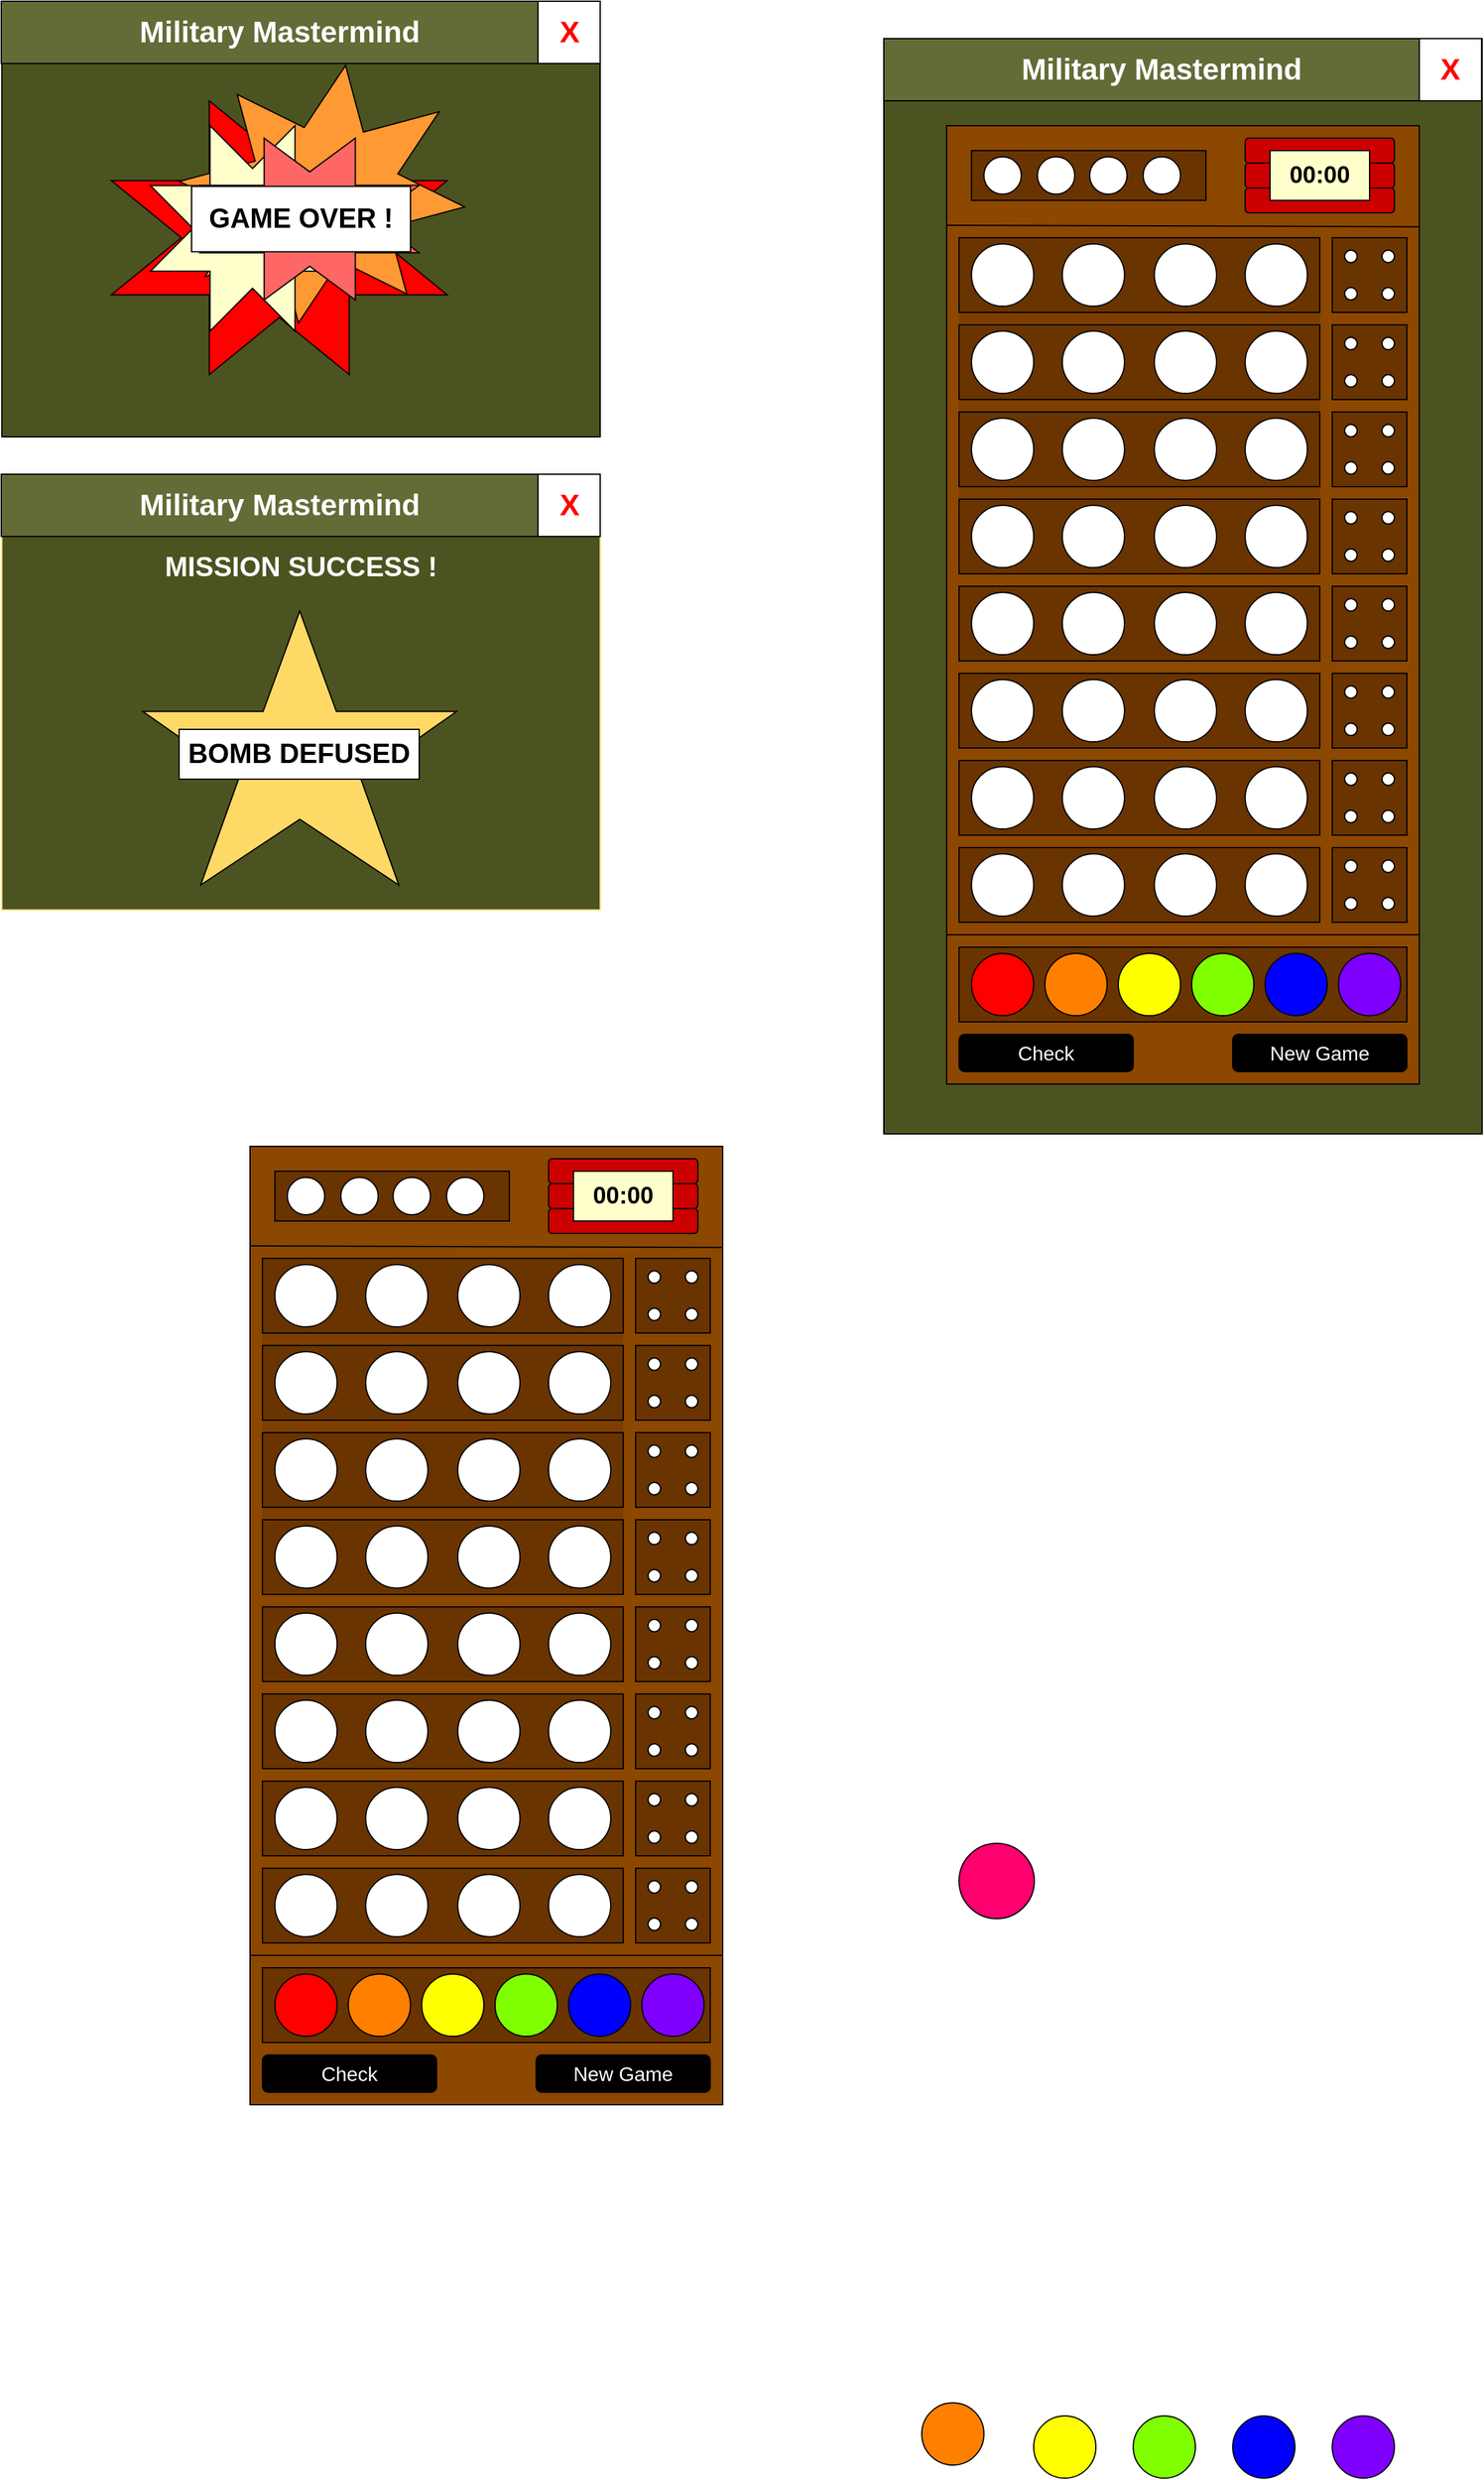 <mxfile version="22.1.0" type="github">
  <diagram name="Page-1" id="a-9BowiqkzIeQxhklBQo">
    <mxGraphModel dx="2901" dy="1118" grid="1" gridSize="10" guides="1" tooltips="1" connect="1" arrows="1" fold="1" page="1" pageScale="1" pageWidth="827" pageHeight="1169" math="0" shadow="0">
      <root>
        <mxCell id="0" />
        <mxCell id="1" parent="0" />
        <mxCell id="lY8gxCx2SG573fm_s0-x-286" value="" style="rounded=0;whiteSpace=wrap;html=1;fillColor=#4b5320;" parent="1" vertex="1">
          <mxGeometry x="69.5" y="80" width="481" height="880" as="geometry" />
        </mxCell>
        <mxCell id="lY8gxCx2SG573fm_s0-x-6" value="" style="rounded=0;whiteSpace=wrap;html=1;fillColor=#8C4700;" parent="1" vertex="1">
          <mxGeometry x="120" y="150" width="380" height="770" as="geometry" />
        </mxCell>
        <mxCell id="lY8gxCx2SG573fm_s0-x-90" value="" style="group;fillColor=#7D3E00;" parent="1" vertex="1" connectable="0">
          <mxGeometry x="130" y="240" width="290" height="270" as="geometry" />
        </mxCell>
        <mxCell id="lY8gxCx2SG573fm_s0-x-47" value="" style="group" parent="lY8gxCx2SG573fm_s0-x-90" vertex="1" connectable="0">
          <mxGeometry width="290" height="60" as="geometry" />
        </mxCell>
        <mxCell id="lY8gxCx2SG573fm_s0-x-7" value="" style="rounded=0;whiteSpace=wrap;html=1;fillColor=#693400;" parent="lY8gxCx2SG573fm_s0-x-47" vertex="1">
          <mxGeometry width="290" height="60" as="geometry" />
        </mxCell>
        <mxCell id="lY8gxCx2SG573fm_s0-x-8" value="" style="ellipse;whiteSpace=wrap;html=1;aspect=fixed;" parent="lY8gxCx2SG573fm_s0-x-47" vertex="1">
          <mxGeometry x="10" y="5" width="50" height="50" as="geometry" />
        </mxCell>
        <mxCell id="lY8gxCx2SG573fm_s0-x-9" value="" style="ellipse;whiteSpace=wrap;html=1;aspect=fixed;" parent="lY8gxCx2SG573fm_s0-x-47" vertex="1">
          <mxGeometry x="83" y="5" width="50" height="50" as="geometry" />
        </mxCell>
        <mxCell id="lY8gxCx2SG573fm_s0-x-10" value="" style="ellipse;whiteSpace=wrap;html=1;aspect=fixed;" parent="lY8gxCx2SG573fm_s0-x-47" vertex="1">
          <mxGeometry x="157" y="5" width="50" height="50" as="geometry" />
        </mxCell>
        <mxCell id="lY8gxCx2SG573fm_s0-x-11" value="" style="ellipse;whiteSpace=wrap;html=1;aspect=fixed;" parent="lY8gxCx2SG573fm_s0-x-47" vertex="1">
          <mxGeometry x="230" y="5" width="50" height="50" as="geometry" />
        </mxCell>
        <mxCell id="lY8gxCx2SG573fm_s0-x-48" value="" style="group" parent="lY8gxCx2SG573fm_s0-x-90" vertex="1" connectable="0">
          <mxGeometry y="70" width="290" height="60" as="geometry" />
        </mxCell>
        <mxCell id="lY8gxCx2SG573fm_s0-x-49" value="" style="rounded=0;whiteSpace=wrap;html=1;fillColor=#693400;" parent="lY8gxCx2SG573fm_s0-x-48" vertex="1">
          <mxGeometry width="290" height="60" as="geometry" />
        </mxCell>
        <mxCell id="lY8gxCx2SG573fm_s0-x-50" value="" style="ellipse;whiteSpace=wrap;html=1;aspect=fixed;" parent="lY8gxCx2SG573fm_s0-x-48" vertex="1">
          <mxGeometry x="10" y="5" width="50" height="50" as="geometry" />
        </mxCell>
        <mxCell id="lY8gxCx2SG573fm_s0-x-51" value="" style="ellipse;whiteSpace=wrap;html=1;aspect=fixed;" parent="lY8gxCx2SG573fm_s0-x-48" vertex="1">
          <mxGeometry x="83" y="5" width="50" height="50" as="geometry" />
        </mxCell>
        <mxCell id="lY8gxCx2SG573fm_s0-x-52" value="" style="ellipse;whiteSpace=wrap;html=1;aspect=fixed;" parent="lY8gxCx2SG573fm_s0-x-48" vertex="1">
          <mxGeometry x="157" y="5" width="50" height="50" as="geometry" />
        </mxCell>
        <mxCell id="lY8gxCx2SG573fm_s0-x-53" value="" style="ellipse;whiteSpace=wrap;html=1;aspect=fixed;" parent="lY8gxCx2SG573fm_s0-x-48" vertex="1">
          <mxGeometry x="230" y="5" width="50" height="50" as="geometry" />
        </mxCell>
        <mxCell id="lY8gxCx2SG573fm_s0-x-60" value="" style="group;fillColor=#693400;" parent="lY8gxCx2SG573fm_s0-x-90" vertex="1" connectable="0">
          <mxGeometry y="210" width="290" height="60" as="geometry" />
        </mxCell>
        <mxCell id="lY8gxCx2SG573fm_s0-x-61" value="" style="rounded=0;whiteSpace=wrap;html=1;fillColor=#693400;" parent="lY8gxCx2SG573fm_s0-x-60" vertex="1">
          <mxGeometry width="290" height="60" as="geometry" />
        </mxCell>
        <mxCell id="lY8gxCx2SG573fm_s0-x-62" value="" style="ellipse;whiteSpace=wrap;html=1;aspect=fixed;" parent="lY8gxCx2SG573fm_s0-x-60" vertex="1">
          <mxGeometry x="10" y="5" width="50" height="50" as="geometry" />
        </mxCell>
        <mxCell id="lY8gxCx2SG573fm_s0-x-63" value="" style="ellipse;whiteSpace=wrap;html=1;aspect=fixed;" parent="lY8gxCx2SG573fm_s0-x-60" vertex="1">
          <mxGeometry x="83" y="5" width="50" height="50" as="geometry" />
        </mxCell>
        <mxCell id="lY8gxCx2SG573fm_s0-x-64" value="" style="ellipse;whiteSpace=wrap;html=1;aspect=fixed;" parent="lY8gxCx2SG573fm_s0-x-60" vertex="1">
          <mxGeometry x="157" y="5" width="50" height="50" as="geometry" />
        </mxCell>
        <mxCell id="lY8gxCx2SG573fm_s0-x-65" value="" style="ellipse;whiteSpace=wrap;html=1;aspect=fixed;" parent="lY8gxCx2SG573fm_s0-x-60" vertex="1">
          <mxGeometry x="230" y="5" width="50" height="50" as="geometry" />
        </mxCell>
        <mxCell id="lY8gxCx2SG573fm_s0-x-54" value="" style="group" parent="lY8gxCx2SG573fm_s0-x-90" vertex="1" connectable="0">
          <mxGeometry y="140" width="290" height="60" as="geometry" />
        </mxCell>
        <mxCell id="lY8gxCx2SG573fm_s0-x-55" value="" style="rounded=0;whiteSpace=wrap;html=1;fillColor=#693400;" parent="lY8gxCx2SG573fm_s0-x-54" vertex="1">
          <mxGeometry width="290" height="60" as="geometry" />
        </mxCell>
        <mxCell id="lY8gxCx2SG573fm_s0-x-56" value="" style="ellipse;whiteSpace=wrap;html=1;aspect=fixed;" parent="lY8gxCx2SG573fm_s0-x-54" vertex="1">
          <mxGeometry x="10" y="5" width="50" height="50" as="geometry" />
        </mxCell>
        <mxCell id="lY8gxCx2SG573fm_s0-x-57" value="" style="ellipse;whiteSpace=wrap;html=1;aspect=fixed;" parent="lY8gxCx2SG573fm_s0-x-54" vertex="1">
          <mxGeometry x="83" y="5" width="50" height="50" as="geometry" />
        </mxCell>
        <mxCell id="lY8gxCx2SG573fm_s0-x-58" value="" style="ellipse;whiteSpace=wrap;html=1;aspect=fixed;" parent="lY8gxCx2SG573fm_s0-x-54" vertex="1">
          <mxGeometry x="157" y="5" width="50" height="50" as="geometry" />
        </mxCell>
        <mxCell id="lY8gxCx2SG573fm_s0-x-59" value="" style="ellipse;whiteSpace=wrap;html=1;aspect=fixed;" parent="lY8gxCx2SG573fm_s0-x-54" vertex="1">
          <mxGeometry x="230" y="5" width="50" height="50" as="geometry" />
        </mxCell>
        <mxCell id="lY8gxCx2SG573fm_s0-x-141" value="" style="group" parent="1" vertex="1" connectable="0">
          <mxGeometry x="130" y="520" width="290" height="270" as="geometry" />
        </mxCell>
        <mxCell id="lY8gxCx2SG573fm_s0-x-116" value="" style="group" parent="lY8gxCx2SG573fm_s0-x-141" vertex="1" connectable="0">
          <mxGeometry width="290" height="270" as="geometry" />
        </mxCell>
        <mxCell id="lY8gxCx2SG573fm_s0-x-129" value="" style="group" parent="lY8gxCx2SG573fm_s0-x-116" vertex="1" connectable="0">
          <mxGeometry y="210" width="290" height="60" as="geometry" />
        </mxCell>
        <mxCell id="lY8gxCx2SG573fm_s0-x-130" value="" style="rounded=0;whiteSpace=wrap;html=1;fillColor=#693400;" parent="lY8gxCx2SG573fm_s0-x-129" vertex="1">
          <mxGeometry width="290" height="60" as="geometry" />
        </mxCell>
        <mxCell id="lY8gxCx2SG573fm_s0-x-131" value="" style="ellipse;whiteSpace=wrap;html=1;aspect=fixed;" parent="lY8gxCx2SG573fm_s0-x-129" vertex="1">
          <mxGeometry x="10" y="5" width="50" height="50" as="geometry" />
        </mxCell>
        <mxCell id="lY8gxCx2SG573fm_s0-x-132" value="" style="ellipse;whiteSpace=wrap;html=1;aspect=fixed;" parent="lY8gxCx2SG573fm_s0-x-129" vertex="1">
          <mxGeometry x="83" y="5" width="50" height="50" as="geometry" />
        </mxCell>
        <mxCell id="lY8gxCx2SG573fm_s0-x-133" value="" style="ellipse;whiteSpace=wrap;html=1;aspect=fixed;" parent="lY8gxCx2SG573fm_s0-x-129" vertex="1">
          <mxGeometry x="157" y="5" width="50" height="50" as="geometry" />
        </mxCell>
        <mxCell id="lY8gxCx2SG573fm_s0-x-134" value="" style="ellipse;whiteSpace=wrap;html=1;aspect=fixed;" parent="lY8gxCx2SG573fm_s0-x-129" vertex="1">
          <mxGeometry x="230" y="5" width="50" height="50" as="geometry" />
        </mxCell>
        <mxCell id="lY8gxCx2SG573fm_s0-x-135" value="" style="group" parent="lY8gxCx2SG573fm_s0-x-116" vertex="1" connectable="0">
          <mxGeometry y="140" width="290" height="60" as="geometry" />
        </mxCell>
        <mxCell id="lY8gxCx2SG573fm_s0-x-136" value="" style="rounded=0;whiteSpace=wrap;html=1;fillColor=#693400;" parent="lY8gxCx2SG573fm_s0-x-135" vertex="1">
          <mxGeometry width="290" height="60" as="geometry" />
        </mxCell>
        <mxCell id="lY8gxCx2SG573fm_s0-x-137" value="" style="ellipse;whiteSpace=wrap;html=1;aspect=fixed;" parent="lY8gxCx2SG573fm_s0-x-135" vertex="1">
          <mxGeometry x="10" y="5" width="50" height="50" as="geometry" />
        </mxCell>
        <mxCell id="lY8gxCx2SG573fm_s0-x-138" value="" style="ellipse;whiteSpace=wrap;html=1;aspect=fixed;" parent="lY8gxCx2SG573fm_s0-x-135" vertex="1">
          <mxGeometry x="83" y="5" width="50" height="50" as="geometry" />
        </mxCell>
        <mxCell id="lY8gxCx2SG573fm_s0-x-139" value="" style="ellipse;whiteSpace=wrap;html=1;aspect=fixed;" parent="lY8gxCx2SG573fm_s0-x-135" vertex="1">
          <mxGeometry x="157" y="5" width="50" height="50" as="geometry" />
        </mxCell>
        <mxCell id="lY8gxCx2SG573fm_s0-x-140" value="" style="ellipse;whiteSpace=wrap;html=1;aspect=fixed;" parent="lY8gxCx2SG573fm_s0-x-135" vertex="1">
          <mxGeometry x="230" y="5" width="50" height="50" as="geometry" />
        </mxCell>
        <mxCell id="lY8gxCx2SG573fm_s0-x-117" value="" style="group" parent="lY8gxCx2SG573fm_s0-x-141" vertex="1" connectable="0">
          <mxGeometry width="290" height="60" as="geometry" />
        </mxCell>
        <mxCell id="lY8gxCx2SG573fm_s0-x-118" value="" style="rounded=0;whiteSpace=wrap;html=1;fillColor=#693400;" parent="lY8gxCx2SG573fm_s0-x-117" vertex="1">
          <mxGeometry width="290" height="60" as="geometry" />
        </mxCell>
        <mxCell id="lY8gxCx2SG573fm_s0-x-119" value="" style="ellipse;whiteSpace=wrap;html=1;aspect=fixed;" parent="lY8gxCx2SG573fm_s0-x-117" vertex="1">
          <mxGeometry x="10" y="5" width="50" height="50" as="geometry" />
        </mxCell>
        <mxCell id="lY8gxCx2SG573fm_s0-x-120" value="" style="ellipse;whiteSpace=wrap;html=1;aspect=fixed;" parent="lY8gxCx2SG573fm_s0-x-117" vertex="1">
          <mxGeometry x="83" y="5" width="50" height="50" as="geometry" />
        </mxCell>
        <mxCell id="lY8gxCx2SG573fm_s0-x-121" value="" style="ellipse;whiteSpace=wrap;html=1;aspect=fixed;" parent="lY8gxCx2SG573fm_s0-x-117" vertex="1">
          <mxGeometry x="157" y="5" width="50" height="50" as="geometry" />
        </mxCell>
        <mxCell id="lY8gxCx2SG573fm_s0-x-122" value="" style="ellipse;whiteSpace=wrap;html=1;aspect=fixed;" parent="lY8gxCx2SG573fm_s0-x-117" vertex="1">
          <mxGeometry x="230" y="5" width="50" height="50" as="geometry" />
        </mxCell>
        <mxCell id="lY8gxCx2SG573fm_s0-x-123" value="" style="group" parent="lY8gxCx2SG573fm_s0-x-141" vertex="1" connectable="0">
          <mxGeometry y="70" width="290" height="60" as="geometry" />
        </mxCell>
        <mxCell id="lY8gxCx2SG573fm_s0-x-124" value="" style="rounded=0;whiteSpace=wrap;html=1;fillColor=#693400;" parent="lY8gxCx2SG573fm_s0-x-123" vertex="1">
          <mxGeometry width="290" height="60" as="geometry" />
        </mxCell>
        <mxCell id="lY8gxCx2SG573fm_s0-x-125" value="" style="ellipse;whiteSpace=wrap;html=1;aspect=fixed;" parent="lY8gxCx2SG573fm_s0-x-123" vertex="1">
          <mxGeometry x="10" y="5" width="50" height="50" as="geometry" />
        </mxCell>
        <mxCell id="lY8gxCx2SG573fm_s0-x-126" value="" style="ellipse;whiteSpace=wrap;html=1;aspect=fixed;" parent="lY8gxCx2SG573fm_s0-x-123" vertex="1">
          <mxGeometry x="83" y="5" width="50" height="50" as="geometry" />
        </mxCell>
        <mxCell id="lY8gxCx2SG573fm_s0-x-127" value="" style="ellipse;whiteSpace=wrap;html=1;aspect=fixed;" parent="lY8gxCx2SG573fm_s0-x-123" vertex="1">
          <mxGeometry x="157" y="5" width="50" height="50" as="geometry" />
        </mxCell>
        <mxCell id="lY8gxCx2SG573fm_s0-x-128" value="" style="ellipse;whiteSpace=wrap;html=1;aspect=fixed;" parent="lY8gxCx2SG573fm_s0-x-123" vertex="1">
          <mxGeometry x="230" y="5" width="50" height="50" as="geometry" />
        </mxCell>
        <mxCell id="lY8gxCx2SG573fm_s0-x-143" value="" style="endArrow=none;html=1;rounded=0;" parent="1" edge="1">
          <mxGeometry width="50" height="50" relative="1" as="geometry">
            <mxPoint x="500" y="800" as="sourcePoint" />
            <mxPoint x="120" y="800" as="targetPoint" />
          </mxGeometry>
        </mxCell>
        <mxCell id="lY8gxCx2SG573fm_s0-x-144" value="" style="rounded=0;whiteSpace=wrap;html=1;fillColor=#693400;" parent="1" vertex="1">
          <mxGeometry x="130" y="810" width="360" height="60" as="geometry" />
        </mxCell>
        <mxCell id="lY8gxCx2SG573fm_s0-x-156" value="&lt;font style=&quot;font-size: 16px;&quot; color=&quot;#ffffff&quot;&gt;Check&lt;/font&gt;" style="rounded=1;whiteSpace=wrap;html=1;fillColor=#000000;" parent="1" vertex="1">
          <mxGeometry x="130" y="880" width="140" height="30" as="geometry" />
        </mxCell>
        <mxCell id="lY8gxCx2SG573fm_s0-x-157" value="&lt;font style=&quot;font-size: 16px;&quot; color=&quot;#ffffff&quot;&gt;New Game&lt;/font&gt;" style="rounded=1;whiteSpace=wrap;html=1;fillColor=#000000;" parent="1" vertex="1">
          <mxGeometry x="350" y="880" width="140" height="30" as="geometry" />
        </mxCell>
        <mxCell id="lY8gxCx2SG573fm_s0-x-167" value="" style="endArrow=none;html=1;rounded=0;" parent="1" target="lY8gxCx2SG573fm_s0-x-6" edge="1">
          <mxGeometry width="50" height="50" relative="1" as="geometry">
            <mxPoint x="120" y="200" as="sourcePoint" />
            <mxPoint x="170" y="150" as="targetPoint" />
          </mxGeometry>
        </mxCell>
        <mxCell id="lY8gxCx2SG573fm_s0-x-168" value="" style="endArrow=none;html=1;rounded=0;entryX=1;entryY=0.164;entryDx=0;entryDy=0;entryPerimeter=0;" parent="1" edge="1">
          <mxGeometry width="50" height="50" relative="1" as="geometry">
            <mxPoint x="120" y="230" as="sourcePoint" />
            <mxPoint x="500" y="231.2" as="targetPoint" />
          </mxGeometry>
        </mxCell>
        <mxCell id="lY8gxCx2SG573fm_s0-x-211" value="" style="ellipse;whiteSpace=wrap;html=1;aspect=fixed;fillColor=#FF0000;" parent="1" vertex="1">
          <mxGeometry x="140" y="815" width="50" height="50" as="geometry" />
        </mxCell>
        <mxCell id="lY8gxCx2SG573fm_s0-x-221" value="" style="ellipse;whiteSpace=wrap;html=1;aspect=fixed;fillColor=#FF8000;" parent="1" vertex="1">
          <mxGeometry x="199" y="815" width="50" height="50" as="geometry" />
        </mxCell>
        <mxCell id="lY8gxCx2SG573fm_s0-x-222" value="" style="ellipse;whiteSpace=wrap;html=1;aspect=fixed;fillColor=#FFFF00;" parent="1" vertex="1">
          <mxGeometry x="258" y="815" width="50" height="50" as="geometry" />
        </mxCell>
        <mxCell id="lY8gxCx2SG573fm_s0-x-223" value="" style="ellipse;whiteSpace=wrap;html=1;aspect=fixed;fillColor=#0000FF;" parent="1" vertex="1">
          <mxGeometry x="376" y="815" width="50" height="50" as="geometry" />
        </mxCell>
        <mxCell id="lY8gxCx2SG573fm_s0-x-224" value="" style="ellipse;whiteSpace=wrap;html=1;aspect=fixed;fillColor=#7F00FF;" parent="1" vertex="1">
          <mxGeometry x="435" y="815" width="50" height="50" as="geometry" />
        </mxCell>
        <mxCell id="lY8gxCx2SG573fm_s0-x-225" value="" style="ellipse;whiteSpace=wrap;html=1;aspect=fixed;fillColor=#80FF00;" parent="1" vertex="1">
          <mxGeometry x="317" y="815" width="50" height="50" as="geometry" />
        </mxCell>
        <mxCell id="lY8gxCx2SG573fm_s0-x-227" value="" style="rounded=1;whiteSpace=wrap;html=1;fillColor=#CC0000;" parent="1" vertex="1">
          <mxGeometry x="360" y="160" width="120" height="20" as="geometry" />
        </mxCell>
        <mxCell id="lY8gxCx2SG573fm_s0-x-228" value="" style="rounded=1;whiteSpace=wrap;html=1;fillColor=#CC0000;" parent="1" vertex="1">
          <mxGeometry x="360" y="180" width="120" height="20" as="geometry" />
        </mxCell>
        <mxCell id="lY8gxCx2SG573fm_s0-x-229" value="" style="rounded=1;whiteSpace=wrap;html=1;fillColor=#CC0000;" parent="1" vertex="1">
          <mxGeometry x="360" y="200" width="120" height="20" as="geometry" />
        </mxCell>
        <mxCell id="lY8gxCx2SG573fm_s0-x-232" value="&lt;font style=&quot;font-size: 19px;&quot;&gt;&lt;b&gt;00:00&lt;/b&gt;&lt;/font&gt;" style="rounded=0;whiteSpace=wrap;html=1;fillColor=#FFFFCC;" parent="1" vertex="1">
          <mxGeometry x="380" y="170" width="80" height="40" as="geometry" />
        </mxCell>
        <mxCell id="lY8gxCx2SG573fm_s0-x-233" value="" style="rounded=0;whiteSpace=wrap;html=1;fillColor=#693400;" parent="1" vertex="1">
          <mxGeometry x="140" y="170" width="188.5" height="40" as="geometry" />
        </mxCell>
        <mxCell id="lY8gxCx2SG573fm_s0-x-212" value="" style="ellipse;whiteSpace=wrap;html=1;aspect=fixed;" parent="1" vertex="1">
          <mxGeometry x="150" y="175" width="30" height="30" as="geometry" />
        </mxCell>
        <mxCell id="lY8gxCx2SG573fm_s0-x-234" value="" style="ellipse;whiteSpace=wrap;html=1;aspect=fixed;" parent="1" vertex="1">
          <mxGeometry x="193" y="175" width="30" height="30" as="geometry" />
        </mxCell>
        <mxCell id="lY8gxCx2SG573fm_s0-x-235" value="" style="ellipse;whiteSpace=wrap;html=1;aspect=fixed;" parent="1" vertex="1">
          <mxGeometry x="235" y="175" width="30" height="30" as="geometry" />
        </mxCell>
        <mxCell id="lY8gxCx2SG573fm_s0-x-236" value="" style="ellipse;whiteSpace=wrap;html=1;aspect=fixed;" parent="1" vertex="1">
          <mxGeometry x="278" y="175" width="30" height="30" as="geometry" />
        </mxCell>
        <mxCell id="lY8gxCx2SG573fm_s0-x-242" value="" style="group" parent="1" vertex="1" connectable="0">
          <mxGeometry x="430" y="450" width="60" height="60" as="geometry" />
        </mxCell>
        <mxCell id="lY8gxCx2SG573fm_s0-x-158" value="" style="whiteSpace=wrap;html=1;aspect=fixed;fillColor=#693400;" parent="lY8gxCx2SG573fm_s0-x-242" vertex="1">
          <mxGeometry width="60" height="60" as="geometry" />
        </mxCell>
        <mxCell id="lY8gxCx2SG573fm_s0-x-213" value="" style="ellipse;whiteSpace=wrap;html=1;aspect=fixed;" parent="lY8gxCx2SG573fm_s0-x-242" vertex="1">
          <mxGeometry x="10" y="10" width="10" height="10" as="geometry" />
        </mxCell>
        <mxCell id="lY8gxCx2SG573fm_s0-x-237" value="" style="ellipse;whiteSpace=wrap;html=1;aspect=fixed;" parent="lY8gxCx2SG573fm_s0-x-242" vertex="1">
          <mxGeometry x="40" y="40" width="10" height="10" as="geometry" />
        </mxCell>
        <mxCell id="lY8gxCx2SG573fm_s0-x-238" value="" style="ellipse;whiteSpace=wrap;html=1;aspect=fixed;" parent="lY8gxCx2SG573fm_s0-x-242" vertex="1">
          <mxGeometry x="10" y="40" width="10" height="10" as="geometry" />
        </mxCell>
        <mxCell id="lY8gxCx2SG573fm_s0-x-239" value="" style="ellipse;whiteSpace=wrap;html=1;aspect=fixed;" parent="lY8gxCx2SG573fm_s0-x-242" vertex="1">
          <mxGeometry x="40" y="10" width="10" height="10" as="geometry" />
        </mxCell>
        <mxCell id="lY8gxCx2SG573fm_s0-x-243" value="" style="group" parent="1" vertex="1" connectable="0">
          <mxGeometry x="430" y="520" width="60" height="60" as="geometry" />
        </mxCell>
        <mxCell id="lY8gxCx2SG573fm_s0-x-244" value="" style="whiteSpace=wrap;html=1;aspect=fixed;fillColor=#693400;" parent="lY8gxCx2SG573fm_s0-x-243" vertex="1">
          <mxGeometry width="60" height="60" as="geometry" />
        </mxCell>
        <mxCell id="lY8gxCx2SG573fm_s0-x-245" value="" style="ellipse;whiteSpace=wrap;html=1;aspect=fixed;" parent="lY8gxCx2SG573fm_s0-x-243" vertex="1">
          <mxGeometry x="10" y="10" width="10" height="10" as="geometry" />
        </mxCell>
        <mxCell id="lY8gxCx2SG573fm_s0-x-246" value="" style="ellipse;whiteSpace=wrap;html=1;aspect=fixed;" parent="lY8gxCx2SG573fm_s0-x-243" vertex="1">
          <mxGeometry x="40" y="40" width="10" height="10" as="geometry" />
        </mxCell>
        <mxCell id="lY8gxCx2SG573fm_s0-x-247" value="" style="ellipse;whiteSpace=wrap;html=1;aspect=fixed;" parent="lY8gxCx2SG573fm_s0-x-243" vertex="1">
          <mxGeometry x="10" y="40" width="10" height="10" as="geometry" />
        </mxCell>
        <mxCell id="lY8gxCx2SG573fm_s0-x-248" value="" style="ellipse;whiteSpace=wrap;html=1;aspect=fixed;" parent="lY8gxCx2SG573fm_s0-x-243" vertex="1">
          <mxGeometry x="40" y="10" width="10" height="10" as="geometry" />
        </mxCell>
        <mxCell id="lY8gxCx2SG573fm_s0-x-249" value="" style="group" parent="1" vertex="1" connectable="0">
          <mxGeometry x="430" y="590" width="60" height="60" as="geometry" />
        </mxCell>
        <mxCell id="lY8gxCx2SG573fm_s0-x-250" value="" style="whiteSpace=wrap;html=1;aspect=fixed;fillColor=#693400;" parent="lY8gxCx2SG573fm_s0-x-249" vertex="1">
          <mxGeometry width="60" height="60" as="geometry" />
        </mxCell>
        <mxCell id="lY8gxCx2SG573fm_s0-x-251" value="" style="ellipse;whiteSpace=wrap;html=1;aspect=fixed;" parent="lY8gxCx2SG573fm_s0-x-249" vertex="1">
          <mxGeometry x="10" y="10" width="10" height="10" as="geometry" />
        </mxCell>
        <mxCell id="lY8gxCx2SG573fm_s0-x-252" value="" style="ellipse;whiteSpace=wrap;html=1;aspect=fixed;" parent="lY8gxCx2SG573fm_s0-x-249" vertex="1">
          <mxGeometry x="40" y="40" width="10" height="10" as="geometry" />
        </mxCell>
        <mxCell id="lY8gxCx2SG573fm_s0-x-253" value="" style="ellipse;whiteSpace=wrap;html=1;aspect=fixed;" parent="lY8gxCx2SG573fm_s0-x-249" vertex="1">
          <mxGeometry x="10" y="40" width="10" height="10" as="geometry" />
        </mxCell>
        <mxCell id="lY8gxCx2SG573fm_s0-x-254" value="" style="ellipse;whiteSpace=wrap;html=1;aspect=fixed;" parent="lY8gxCx2SG573fm_s0-x-249" vertex="1">
          <mxGeometry x="40" y="10" width="10" height="10" as="geometry" />
        </mxCell>
        <mxCell id="lY8gxCx2SG573fm_s0-x-255" value="" style="group" parent="1" vertex="1" connectable="0">
          <mxGeometry x="430" y="660" width="60" height="60" as="geometry" />
        </mxCell>
        <mxCell id="lY8gxCx2SG573fm_s0-x-256" value="" style="whiteSpace=wrap;html=1;aspect=fixed;fillColor=#693400;" parent="lY8gxCx2SG573fm_s0-x-255" vertex="1">
          <mxGeometry width="60" height="60" as="geometry" />
        </mxCell>
        <mxCell id="lY8gxCx2SG573fm_s0-x-257" value="" style="ellipse;whiteSpace=wrap;html=1;aspect=fixed;" parent="lY8gxCx2SG573fm_s0-x-255" vertex="1">
          <mxGeometry x="10" y="10" width="10" height="10" as="geometry" />
        </mxCell>
        <mxCell id="lY8gxCx2SG573fm_s0-x-258" value="" style="ellipse;whiteSpace=wrap;html=1;aspect=fixed;" parent="lY8gxCx2SG573fm_s0-x-255" vertex="1">
          <mxGeometry x="40" y="40" width="10" height="10" as="geometry" />
        </mxCell>
        <mxCell id="lY8gxCx2SG573fm_s0-x-259" value="" style="ellipse;whiteSpace=wrap;html=1;aspect=fixed;" parent="lY8gxCx2SG573fm_s0-x-255" vertex="1">
          <mxGeometry x="10" y="40" width="10" height="10" as="geometry" />
        </mxCell>
        <mxCell id="lY8gxCx2SG573fm_s0-x-260" value="" style="ellipse;whiteSpace=wrap;html=1;aspect=fixed;" parent="lY8gxCx2SG573fm_s0-x-255" vertex="1">
          <mxGeometry x="40" y="10" width="10" height="10" as="geometry" />
        </mxCell>
        <mxCell id="lY8gxCx2SG573fm_s0-x-261" value="" style="group" parent="1" vertex="1" connectable="0">
          <mxGeometry x="430" y="730" width="60" height="60" as="geometry" />
        </mxCell>
        <mxCell id="lY8gxCx2SG573fm_s0-x-262" value="" style="whiteSpace=wrap;html=1;aspect=fixed;fillColor=#693400;" parent="lY8gxCx2SG573fm_s0-x-261" vertex="1">
          <mxGeometry width="60" height="60" as="geometry" />
        </mxCell>
        <mxCell id="lY8gxCx2SG573fm_s0-x-263" value="" style="ellipse;whiteSpace=wrap;html=1;aspect=fixed;" parent="lY8gxCx2SG573fm_s0-x-261" vertex="1">
          <mxGeometry x="10" y="10" width="10" height="10" as="geometry" />
        </mxCell>
        <mxCell id="lY8gxCx2SG573fm_s0-x-264" value="" style="ellipse;whiteSpace=wrap;html=1;aspect=fixed;" parent="lY8gxCx2SG573fm_s0-x-261" vertex="1">
          <mxGeometry x="40" y="40" width="10" height="10" as="geometry" />
        </mxCell>
        <mxCell id="lY8gxCx2SG573fm_s0-x-265" value="" style="ellipse;whiteSpace=wrap;html=1;aspect=fixed;" parent="lY8gxCx2SG573fm_s0-x-261" vertex="1">
          <mxGeometry x="10" y="40" width="10" height="10" as="geometry" />
        </mxCell>
        <mxCell id="lY8gxCx2SG573fm_s0-x-266" value="" style="ellipse;whiteSpace=wrap;html=1;aspect=fixed;" parent="lY8gxCx2SG573fm_s0-x-261" vertex="1">
          <mxGeometry x="40" y="10" width="10" height="10" as="geometry" />
        </mxCell>
        <mxCell id="lY8gxCx2SG573fm_s0-x-267" value="" style="group;fillColor=#693400;" parent="1" vertex="1" connectable="0">
          <mxGeometry x="430" y="240" width="60" height="60" as="geometry" />
        </mxCell>
        <mxCell id="lY8gxCx2SG573fm_s0-x-268" value="" style="whiteSpace=wrap;html=1;aspect=fixed;fillColor=#693400;" parent="lY8gxCx2SG573fm_s0-x-267" vertex="1">
          <mxGeometry width="60" height="60" as="geometry" />
        </mxCell>
        <mxCell id="lY8gxCx2SG573fm_s0-x-269" value="" style="ellipse;whiteSpace=wrap;html=1;aspect=fixed;" parent="lY8gxCx2SG573fm_s0-x-267" vertex="1">
          <mxGeometry x="10" y="10" width="10" height="10" as="geometry" />
        </mxCell>
        <mxCell id="lY8gxCx2SG573fm_s0-x-270" value="" style="ellipse;whiteSpace=wrap;html=1;aspect=fixed;" parent="lY8gxCx2SG573fm_s0-x-267" vertex="1">
          <mxGeometry x="40" y="40" width="10" height="10" as="geometry" />
        </mxCell>
        <mxCell id="lY8gxCx2SG573fm_s0-x-271" value="" style="ellipse;whiteSpace=wrap;html=1;aspect=fixed;" parent="lY8gxCx2SG573fm_s0-x-267" vertex="1">
          <mxGeometry x="10" y="40" width="10" height="10" as="geometry" />
        </mxCell>
        <mxCell id="lY8gxCx2SG573fm_s0-x-272" value="" style="ellipse;whiteSpace=wrap;html=1;aspect=fixed;" parent="lY8gxCx2SG573fm_s0-x-267" vertex="1">
          <mxGeometry x="40" y="10" width="10" height="10" as="geometry" />
        </mxCell>
        <mxCell id="lY8gxCx2SG573fm_s0-x-273" value="" style="group" parent="1" vertex="1" connectable="0">
          <mxGeometry x="430" y="310" width="60" height="60" as="geometry" />
        </mxCell>
        <mxCell id="lY8gxCx2SG573fm_s0-x-274" value="" style="whiteSpace=wrap;html=1;aspect=fixed;fillColor=#693400;" parent="lY8gxCx2SG573fm_s0-x-273" vertex="1">
          <mxGeometry width="60" height="60" as="geometry" />
        </mxCell>
        <mxCell id="lY8gxCx2SG573fm_s0-x-275" value="" style="ellipse;whiteSpace=wrap;html=1;aspect=fixed;" parent="lY8gxCx2SG573fm_s0-x-273" vertex="1">
          <mxGeometry x="10" y="10" width="10" height="10" as="geometry" />
        </mxCell>
        <mxCell id="lY8gxCx2SG573fm_s0-x-276" value="" style="ellipse;whiteSpace=wrap;html=1;aspect=fixed;" parent="lY8gxCx2SG573fm_s0-x-273" vertex="1">
          <mxGeometry x="40" y="40" width="10" height="10" as="geometry" />
        </mxCell>
        <mxCell id="lY8gxCx2SG573fm_s0-x-277" value="" style="ellipse;whiteSpace=wrap;html=1;aspect=fixed;" parent="lY8gxCx2SG573fm_s0-x-273" vertex="1">
          <mxGeometry x="10" y="40" width="10" height="10" as="geometry" />
        </mxCell>
        <mxCell id="lY8gxCx2SG573fm_s0-x-278" value="" style="ellipse;whiteSpace=wrap;html=1;aspect=fixed;" parent="lY8gxCx2SG573fm_s0-x-273" vertex="1">
          <mxGeometry x="40" y="10" width="10" height="10" as="geometry" />
        </mxCell>
        <mxCell id="lY8gxCx2SG573fm_s0-x-279" value="" style="group" parent="1" vertex="1" connectable="0">
          <mxGeometry x="430" y="380" width="60" height="60" as="geometry" />
        </mxCell>
        <mxCell id="lY8gxCx2SG573fm_s0-x-280" value="" style="whiteSpace=wrap;html=1;aspect=fixed;fillColor=#693400;" parent="lY8gxCx2SG573fm_s0-x-279" vertex="1">
          <mxGeometry width="60" height="60" as="geometry" />
        </mxCell>
        <mxCell id="lY8gxCx2SG573fm_s0-x-281" value="" style="ellipse;whiteSpace=wrap;html=1;aspect=fixed;" parent="lY8gxCx2SG573fm_s0-x-279" vertex="1">
          <mxGeometry x="10" y="10" width="10" height="10" as="geometry" />
        </mxCell>
        <mxCell id="lY8gxCx2SG573fm_s0-x-282" value="" style="ellipse;whiteSpace=wrap;html=1;aspect=fixed;" parent="lY8gxCx2SG573fm_s0-x-279" vertex="1">
          <mxGeometry x="40" y="40" width="10" height="10" as="geometry" />
        </mxCell>
        <mxCell id="lY8gxCx2SG573fm_s0-x-283" value="" style="ellipse;whiteSpace=wrap;html=1;aspect=fixed;" parent="lY8gxCx2SG573fm_s0-x-279" vertex="1">
          <mxGeometry x="10" y="40" width="10" height="10" as="geometry" />
        </mxCell>
        <mxCell id="lY8gxCx2SG573fm_s0-x-284" value="" style="ellipse;whiteSpace=wrap;html=1;aspect=fixed;" parent="lY8gxCx2SG573fm_s0-x-279" vertex="1">
          <mxGeometry x="40" y="10" width="10" height="10" as="geometry" />
        </mxCell>
        <mxCell id="lY8gxCx2SG573fm_s0-x-287" value="" style="rounded=0;whiteSpace=wrap;html=1;fillColor=#646b37;" parent="1" vertex="1">
          <mxGeometry x="69.5" y="80" width="480" height="50" as="geometry" />
        </mxCell>
        <mxCell id="lY8gxCx2SG573fm_s0-x-289" value="&lt;font size=&quot;1&quot; color=&quot;#ff0000&quot; style=&quot;&quot;&gt;&lt;b style=&quot;font-size: 24px;&quot;&gt;X&lt;/b&gt;&lt;/font&gt;" style="whiteSpace=wrap;html=1;aspect=fixed;" parent="1" vertex="1">
          <mxGeometry x="500" y="80" width="50" height="50" as="geometry" />
        </mxCell>
        <mxCell id="lY8gxCx2SG573fm_s0-x-290" value="&lt;font style=&quot;font-size: 24px;&quot;&gt;Military Mastermind&lt;/font&gt;" style="text;html=1;strokeColor=none;fillColor=none;align=center;verticalAlign=middle;whiteSpace=wrap;rounded=0;fontColor=#FFFFFF;fontStyle=1" parent="1" vertex="1">
          <mxGeometry x="173.25" y="90" width="239.5" height="30" as="geometry" />
        </mxCell>
        <mxCell id="lY8gxCx2SG573fm_s0-x-291" value="" style="rounded=0;whiteSpace=wrap;html=1;fillColor=#4b5320;" parent="1" vertex="1">
          <mxGeometry x="-639.5" y="50" width="481" height="350" as="geometry" />
        </mxCell>
        <mxCell id="lY8gxCx2SG573fm_s0-x-413" value="" style="rounded=0;whiteSpace=wrap;html=1;fillColor=#646b37;" parent="1" vertex="1">
          <mxGeometry x="-640" y="50" width="481.5" height="50" as="geometry" />
        </mxCell>
        <mxCell id="lY8gxCx2SG573fm_s0-x-414" value="&lt;font size=&quot;1&quot; color=&quot;#ff0000&quot; style=&quot;&quot;&gt;&lt;b style=&quot;font-size: 24px;&quot;&gt;X&lt;/b&gt;&lt;/font&gt;" style="whiteSpace=wrap;html=1;aspect=fixed;" parent="1" vertex="1">
          <mxGeometry x="-208.5" y="50" width="50" height="50" as="geometry" />
        </mxCell>
        <mxCell id="lY8gxCx2SG573fm_s0-x-415" value="&lt;font style=&quot;font-size: 24px;&quot;&gt;Military Mastermind&lt;/font&gt;" style="text;html=1;strokeColor=none;fillColor=none;align=center;verticalAlign=middle;whiteSpace=wrap;rounded=0;fontColor=#FFFFFF;fontStyle=1" parent="1" vertex="1">
          <mxGeometry x="-536.25" y="60" width="239.5" height="30" as="geometry" />
        </mxCell>
        <mxCell id="lY8gxCx2SG573fm_s0-x-416" value="" style="verticalLabelPosition=bottom;verticalAlign=top;html=1;shape=mxgraph.basic.8_point_star;fillColor=#FF0000;" parent="1" vertex="1">
          <mxGeometry x="-551.5" y="130" width="270" height="220" as="geometry" />
        </mxCell>
        <mxCell id="lY8gxCx2SG573fm_s0-x-417" value="" style="verticalLabelPosition=bottom;verticalAlign=top;html=1;shape=mxgraph.basic.8_point_star;rotation=-15;fillColor=#FF9933;" parent="1" vertex="1">
          <mxGeometry x="-490.25" y="110" width="216.25" height="190" as="geometry" />
        </mxCell>
        <mxCell id="lY8gxCx2SG573fm_s0-x-418" value="" style="verticalLabelPosition=bottom;verticalAlign=top;html=1;shape=mxgraph.basic.8_point_star;fillColor=#FFFFCC;" parent="1" vertex="1">
          <mxGeometry x="-520" y="150" width="164" height="165" as="geometry" />
        </mxCell>
        <mxCell id="lY8gxCx2SG573fm_s0-x-419" value="" style="verticalLabelPosition=bottom;verticalAlign=top;html=1;shape=mxgraph.basic.8_point_star;fillColor=#FF6666;" parent="1" vertex="1">
          <mxGeometry x="-480" y="160" width="176" height="130" as="geometry" />
        </mxCell>
        <mxCell id="lY8gxCx2SG573fm_s0-x-420" value="&lt;font style=&quot;font-size: 22px;&quot;&gt;&lt;b&gt;GAME OVER !&lt;/b&gt;&lt;/font&gt;" style="rounded=0;whiteSpace=wrap;html=1;" parent="1" vertex="1">
          <mxGeometry x="-487" y="198.75" width="176" height="52.5" as="geometry" />
        </mxCell>
        <mxCell id="lY8gxCx2SG573fm_s0-x-421" value="" style="rounded=0;whiteSpace=wrap;html=1;fillColor=#4b5320;strokeColor=#FFD966;" parent="1" vertex="1">
          <mxGeometry x="-639.5" y="430" width="481" height="350" as="geometry" />
        </mxCell>
        <mxCell id="lY8gxCx2SG573fm_s0-x-422" value="" style="rounded=0;whiteSpace=wrap;html=1;fillColor=#646b37;" parent="1" vertex="1">
          <mxGeometry x="-640" y="430" width="481.5" height="50" as="geometry" />
        </mxCell>
        <mxCell id="lY8gxCx2SG573fm_s0-x-423" value="&lt;font size=&quot;1&quot; color=&quot;#ff0000&quot; style=&quot;&quot;&gt;&lt;b style=&quot;font-size: 24px;&quot;&gt;X&lt;/b&gt;&lt;/font&gt;" style="whiteSpace=wrap;html=1;aspect=fixed;" parent="1" vertex="1">
          <mxGeometry x="-208.5" y="430" width="50" height="50" as="geometry" />
        </mxCell>
        <mxCell id="lY8gxCx2SG573fm_s0-x-424" value="&lt;font style=&quot;font-size: 24px;&quot;&gt;Military Mastermind&lt;/font&gt;" style="text;html=1;strokeColor=none;fillColor=none;align=center;verticalAlign=middle;whiteSpace=wrap;rounded=0;fontColor=#FFFFFF;fontStyle=1" parent="1" vertex="1">
          <mxGeometry x="-536.25" y="440" width="239.5" height="30" as="geometry" />
        </mxCell>
        <mxCell id="lY8gxCx2SG573fm_s0-x-434" value="" style="verticalLabelPosition=bottom;verticalAlign=top;html=1;shape=mxgraph.basic.star;fontColor=#FFFF00;fillColor=#FFD966;" parent="1" vertex="1">
          <mxGeometry x="-526.06" y="540" width="252.06" height="220" as="geometry" />
        </mxCell>
        <mxCell id="lY8gxCx2SG573fm_s0-x-430" value="&lt;font style=&quot;font-size: 22px;&quot;&gt;&lt;b&gt;BOMB DEFUSED&lt;/b&gt;&lt;/font&gt;" style="rounded=0;whiteSpace=wrap;html=1;" parent="1" vertex="1">
          <mxGeometry x="-497" y="635" width="193" height="40" as="geometry" />
        </mxCell>
        <mxCell id="lY8gxCx2SG573fm_s0-x-436" value="&lt;b style=&quot;border-color: var(--border-color);&quot;&gt;&lt;font color=&quot;#ffffff&quot; style=&quot;border-color: var(--border-color); font-size: 22px;&quot;&gt;MISSION SUCCESS !&lt;/font&gt;&lt;/b&gt;" style="text;html=1;strokeColor=none;fillColor=none;align=center;verticalAlign=middle;whiteSpace=wrap;rounded=0;" parent="1" vertex="1">
          <mxGeometry x="-519" y="490" width="240" height="30" as="geometry" />
        </mxCell>
        <mxCell id="lY8gxCx2SG573fm_s0-x-438" value="" style="rounded=0;whiteSpace=wrap;html=1;fillColor=#8C4700;" parent="1" vertex="1">
          <mxGeometry x="-440" y="970" width="380" height="770" as="geometry" />
        </mxCell>
        <mxCell id="lY8gxCx2SG573fm_s0-x-439" value="" style="group;fillColor=#7D3E00;" parent="1" vertex="1" connectable="0">
          <mxGeometry x="-430" y="1060" width="290" height="270" as="geometry" />
        </mxCell>
        <mxCell id="lY8gxCx2SG573fm_s0-x-440" value="" style="group" parent="lY8gxCx2SG573fm_s0-x-439" vertex="1" connectable="0">
          <mxGeometry width="290" height="60" as="geometry" />
        </mxCell>
        <mxCell id="lY8gxCx2SG573fm_s0-x-441" value="" style="rounded=0;whiteSpace=wrap;html=1;fillColor=#693400;" parent="lY8gxCx2SG573fm_s0-x-440" vertex="1">
          <mxGeometry width="290" height="60" as="geometry" />
        </mxCell>
        <mxCell id="lY8gxCx2SG573fm_s0-x-442" value="" style="ellipse;whiteSpace=wrap;html=1;aspect=fixed;" parent="lY8gxCx2SG573fm_s0-x-440" vertex="1">
          <mxGeometry x="10" y="5" width="50" height="50" as="geometry" />
        </mxCell>
        <mxCell id="lY8gxCx2SG573fm_s0-x-443" value="" style="ellipse;whiteSpace=wrap;html=1;aspect=fixed;" parent="lY8gxCx2SG573fm_s0-x-440" vertex="1">
          <mxGeometry x="83" y="5" width="50" height="50" as="geometry" />
        </mxCell>
        <mxCell id="lY8gxCx2SG573fm_s0-x-444" value="" style="ellipse;whiteSpace=wrap;html=1;aspect=fixed;" parent="lY8gxCx2SG573fm_s0-x-440" vertex="1">
          <mxGeometry x="157" y="5" width="50" height="50" as="geometry" />
        </mxCell>
        <mxCell id="lY8gxCx2SG573fm_s0-x-445" value="" style="ellipse;whiteSpace=wrap;html=1;aspect=fixed;" parent="lY8gxCx2SG573fm_s0-x-440" vertex="1">
          <mxGeometry x="230" y="5" width="50" height="50" as="geometry" />
        </mxCell>
        <mxCell id="lY8gxCx2SG573fm_s0-x-446" value="" style="group" parent="lY8gxCx2SG573fm_s0-x-439" vertex="1" connectable="0">
          <mxGeometry y="70" width="290" height="60" as="geometry" />
        </mxCell>
        <mxCell id="lY8gxCx2SG573fm_s0-x-447" value="" style="rounded=0;whiteSpace=wrap;html=1;fillColor=#693400;" parent="lY8gxCx2SG573fm_s0-x-446" vertex="1">
          <mxGeometry width="290" height="60" as="geometry" />
        </mxCell>
        <mxCell id="lY8gxCx2SG573fm_s0-x-448" value="" style="ellipse;whiteSpace=wrap;html=1;aspect=fixed;" parent="lY8gxCx2SG573fm_s0-x-446" vertex="1">
          <mxGeometry x="10" y="5" width="50" height="50" as="geometry" />
        </mxCell>
        <mxCell id="lY8gxCx2SG573fm_s0-x-449" value="" style="ellipse;whiteSpace=wrap;html=1;aspect=fixed;" parent="lY8gxCx2SG573fm_s0-x-446" vertex="1">
          <mxGeometry x="83" y="5" width="50" height="50" as="geometry" />
        </mxCell>
        <mxCell id="lY8gxCx2SG573fm_s0-x-450" value="" style="ellipse;whiteSpace=wrap;html=1;aspect=fixed;" parent="lY8gxCx2SG573fm_s0-x-446" vertex="1">
          <mxGeometry x="157" y="5" width="50" height="50" as="geometry" />
        </mxCell>
        <mxCell id="lY8gxCx2SG573fm_s0-x-451" value="" style="ellipse;whiteSpace=wrap;html=1;aspect=fixed;" parent="lY8gxCx2SG573fm_s0-x-446" vertex="1">
          <mxGeometry x="230" y="5" width="50" height="50" as="geometry" />
        </mxCell>
        <mxCell id="lY8gxCx2SG573fm_s0-x-452" value="" style="group;fillColor=#693400;" parent="lY8gxCx2SG573fm_s0-x-439" vertex="1" connectable="0">
          <mxGeometry y="210" width="290" height="60" as="geometry" />
        </mxCell>
        <mxCell id="lY8gxCx2SG573fm_s0-x-453" value="" style="rounded=0;whiteSpace=wrap;html=1;fillColor=#693400;" parent="lY8gxCx2SG573fm_s0-x-452" vertex="1">
          <mxGeometry width="290" height="60" as="geometry" />
        </mxCell>
        <mxCell id="lY8gxCx2SG573fm_s0-x-454" value="" style="ellipse;whiteSpace=wrap;html=1;aspect=fixed;" parent="lY8gxCx2SG573fm_s0-x-452" vertex="1">
          <mxGeometry x="10" y="5" width="50" height="50" as="geometry" />
        </mxCell>
        <mxCell id="lY8gxCx2SG573fm_s0-x-455" value="" style="ellipse;whiteSpace=wrap;html=1;aspect=fixed;" parent="lY8gxCx2SG573fm_s0-x-452" vertex="1">
          <mxGeometry x="83" y="5" width="50" height="50" as="geometry" />
        </mxCell>
        <mxCell id="lY8gxCx2SG573fm_s0-x-456" value="" style="ellipse;whiteSpace=wrap;html=1;aspect=fixed;" parent="lY8gxCx2SG573fm_s0-x-452" vertex="1">
          <mxGeometry x="157" y="5" width="50" height="50" as="geometry" />
        </mxCell>
        <mxCell id="lY8gxCx2SG573fm_s0-x-457" value="" style="ellipse;whiteSpace=wrap;html=1;aspect=fixed;" parent="lY8gxCx2SG573fm_s0-x-452" vertex="1">
          <mxGeometry x="230" y="5" width="50" height="50" as="geometry" />
        </mxCell>
        <mxCell id="lY8gxCx2SG573fm_s0-x-458" value="" style="group" parent="lY8gxCx2SG573fm_s0-x-439" vertex="1" connectable="0">
          <mxGeometry y="140" width="290" height="60" as="geometry" />
        </mxCell>
        <mxCell id="lY8gxCx2SG573fm_s0-x-459" value="" style="rounded=0;whiteSpace=wrap;html=1;fillColor=#693400;" parent="lY8gxCx2SG573fm_s0-x-458" vertex="1">
          <mxGeometry width="290" height="60" as="geometry" />
        </mxCell>
        <mxCell id="lY8gxCx2SG573fm_s0-x-460" value="" style="ellipse;whiteSpace=wrap;html=1;aspect=fixed;" parent="lY8gxCx2SG573fm_s0-x-458" vertex="1">
          <mxGeometry x="10" y="5" width="50" height="50" as="geometry" />
        </mxCell>
        <mxCell id="lY8gxCx2SG573fm_s0-x-461" value="" style="ellipse;whiteSpace=wrap;html=1;aspect=fixed;" parent="lY8gxCx2SG573fm_s0-x-458" vertex="1">
          <mxGeometry x="83" y="5" width="50" height="50" as="geometry" />
        </mxCell>
        <mxCell id="lY8gxCx2SG573fm_s0-x-462" value="" style="ellipse;whiteSpace=wrap;html=1;aspect=fixed;" parent="lY8gxCx2SG573fm_s0-x-458" vertex="1">
          <mxGeometry x="157" y="5" width="50" height="50" as="geometry" />
        </mxCell>
        <mxCell id="lY8gxCx2SG573fm_s0-x-463" value="" style="ellipse;whiteSpace=wrap;html=1;aspect=fixed;" parent="lY8gxCx2SG573fm_s0-x-458" vertex="1">
          <mxGeometry x="230" y="5" width="50" height="50" as="geometry" />
        </mxCell>
        <mxCell id="lY8gxCx2SG573fm_s0-x-464" value="" style="group" parent="1" vertex="1" connectable="0">
          <mxGeometry x="-430" y="1340" width="290" height="270" as="geometry" />
        </mxCell>
        <mxCell id="lY8gxCx2SG573fm_s0-x-465" value="" style="group" parent="lY8gxCx2SG573fm_s0-x-464" vertex="1" connectable="0">
          <mxGeometry width="290" height="270" as="geometry" />
        </mxCell>
        <mxCell id="lY8gxCx2SG573fm_s0-x-466" value="" style="group" parent="lY8gxCx2SG573fm_s0-x-465" vertex="1" connectable="0">
          <mxGeometry y="210" width="290" height="60" as="geometry" />
        </mxCell>
        <mxCell id="lY8gxCx2SG573fm_s0-x-467" value="" style="rounded=0;whiteSpace=wrap;html=1;fillColor=#693400;" parent="lY8gxCx2SG573fm_s0-x-466" vertex="1">
          <mxGeometry width="290" height="60" as="geometry" />
        </mxCell>
        <mxCell id="lY8gxCx2SG573fm_s0-x-468" value="" style="ellipse;whiteSpace=wrap;html=1;aspect=fixed;" parent="lY8gxCx2SG573fm_s0-x-466" vertex="1">
          <mxGeometry x="10" y="5" width="50" height="50" as="geometry" />
        </mxCell>
        <mxCell id="lY8gxCx2SG573fm_s0-x-469" value="" style="ellipse;whiteSpace=wrap;html=1;aspect=fixed;" parent="lY8gxCx2SG573fm_s0-x-466" vertex="1">
          <mxGeometry x="83" y="5" width="50" height="50" as="geometry" />
        </mxCell>
        <mxCell id="lY8gxCx2SG573fm_s0-x-470" value="" style="ellipse;whiteSpace=wrap;html=1;aspect=fixed;" parent="lY8gxCx2SG573fm_s0-x-466" vertex="1">
          <mxGeometry x="157" y="5" width="50" height="50" as="geometry" />
        </mxCell>
        <mxCell id="lY8gxCx2SG573fm_s0-x-471" value="" style="ellipse;whiteSpace=wrap;html=1;aspect=fixed;" parent="lY8gxCx2SG573fm_s0-x-466" vertex="1">
          <mxGeometry x="230" y="5" width="50" height="50" as="geometry" />
        </mxCell>
        <mxCell id="lY8gxCx2SG573fm_s0-x-472" value="" style="group" parent="lY8gxCx2SG573fm_s0-x-465" vertex="1" connectable="0">
          <mxGeometry y="140" width="290" height="60" as="geometry" />
        </mxCell>
        <mxCell id="lY8gxCx2SG573fm_s0-x-473" value="" style="rounded=0;whiteSpace=wrap;html=1;fillColor=#693400;" parent="lY8gxCx2SG573fm_s0-x-472" vertex="1">
          <mxGeometry width="290" height="60" as="geometry" />
        </mxCell>
        <mxCell id="lY8gxCx2SG573fm_s0-x-474" value="" style="ellipse;whiteSpace=wrap;html=1;aspect=fixed;" parent="lY8gxCx2SG573fm_s0-x-472" vertex="1">
          <mxGeometry x="10" y="5" width="50" height="50" as="geometry" />
        </mxCell>
        <mxCell id="lY8gxCx2SG573fm_s0-x-475" value="" style="ellipse;whiteSpace=wrap;html=1;aspect=fixed;" parent="lY8gxCx2SG573fm_s0-x-472" vertex="1">
          <mxGeometry x="83" y="5" width="50" height="50" as="geometry" />
        </mxCell>
        <mxCell id="lY8gxCx2SG573fm_s0-x-476" value="" style="ellipse;whiteSpace=wrap;html=1;aspect=fixed;" parent="lY8gxCx2SG573fm_s0-x-472" vertex="1">
          <mxGeometry x="157" y="5" width="50" height="50" as="geometry" />
        </mxCell>
        <mxCell id="lY8gxCx2SG573fm_s0-x-477" value="" style="ellipse;whiteSpace=wrap;html=1;aspect=fixed;" parent="lY8gxCx2SG573fm_s0-x-472" vertex="1">
          <mxGeometry x="230" y="5" width="50" height="50" as="geometry" />
        </mxCell>
        <mxCell id="lY8gxCx2SG573fm_s0-x-478" value="" style="group" parent="lY8gxCx2SG573fm_s0-x-464" vertex="1" connectable="0">
          <mxGeometry width="290" height="60" as="geometry" />
        </mxCell>
        <mxCell id="lY8gxCx2SG573fm_s0-x-479" value="" style="rounded=0;whiteSpace=wrap;html=1;fillColor=#693400;" parent="lY8gxCx2SG573fm_s0-x-478" vertex="1">
          <mxGeometry width="290" height="60" as="geometry" />
        </mxCell>
        <mxCell id="lY8gxCx2SG573fm_s0-x-480" value="" style="ellipse;whiteSpace=wrap;html=1;aspect=fixed;" parent="lY8gxCx2SG573fm_s0-x-478" vertex="1">
          <mxGeometry x="10" y="5" width="50" height="50" as="geometry" />
        </mxCell>
        <mxCell id="lY8gxCx2SG573fm_s0-x-481" value="" style="ellipse;whiteSpace=wrap;html=1;aspect=fixed;" parent="lY8gxCx2SG573fm_s0-x-478" vertex="1">
          <mxGeometry x="83" y="5" width="50" height="50" as="geometry" />
        </mxCell>
        <mxCell id="lY8gxCx2SG573fm_s0-x-482" value="" style="ellipse;whiteSpace=wrap;html=1;aspect=fixed;" parent="lY8gxCx2SG573fm_s0-x-478" vertex="1">
          <mxGeometry x="157" y="5" width="50" height="50" as="geometry" />
        </mxCell>
        <mxCell id="lY8gxCx2SG573fm_s0-x-483" value="" style="ellipse;whiteSpace=wrap;html=1;aspect=fixed;" parent="lY8gxCx2SG573fm_s0-x-478" vertex="1">
          <mxGeometry x="230" y="5" width="50" height="50" as="geometry" />
        </mxCell>
        <mxCell id="lY8gxCx2SG573fm_s0-x-484" value="" style="group" parent="lY8gxCx2SG573fm_s0-x-464" vertex="1" connectable="0">
          <mxGeometry y="70" width="290" height="60" as="geometry" />
        </mxCell>
        <mxCell id="lY8gxCx2SG573fm_s0-x-485" value="" style="rounded=0;whiteSpace=wrap;html=1;fillColor=#693400;" parent="lY8gxCx2SG573fm_s0-x-484" vertex="1">
          <mxGeometry width="290" height="60" as="geometry" />
        </mxCell>
        <mxCell id="lY8gxCx2SG573fm_s0-x-486" value="" style="ellipse;whiteSpace=wrap;html=1;aspect=fixed;" parent="lY8gxCx2SG573fm_s0-x-484" vertex="1">
          <mxGeometry x="10" y="5" width="50" height="50" as="geometry" />
        </mxCell>
        <mxCell id="lY8gxCx2SG573fm_s0-x-487" value="" style="ellipse;whiteSpace=wrap;html=1;aspect=fixed;" parent="lY8gxCx2SG573fm_s0-x-484" vertex="1">
          <mxGeometry x="83" y="5" width="50" height="50" as="geometry" />
        </mxCell>
        <mxCell id="lY8gxCx2SG573fm_s0-x-488" value="" style="ellipse;whiteSpace=wrap;html=1;aspect=fixed;" parent="lY8gxCx2SG573fm_s0-x-484" vertex="1">
          <mxGeometry x="157" y="5" width="50" height="50" as="geometry" />
        </mxCell>
        <mxCell id="lY8gxCx2SG573fm_s0-x-489" value="" style="ellipse;whiteSpace=wrap;html=1;aspect=fixed;" parent="lY8gxCx2SG573fm_s0-x-484" vertex="1">
          <mxGeometry x="230" y="5" width="50" height="50" as="geometry" />
        </mxCell>
        <mxCell id="lY8gxCx2SG573fm_s0-x-490" value="" style="endArrow=none;html=1;rounded=0;" parent="1" edge="1">
          <mxGeometry width="50" height="50" relative="1" as="geometry">
            <mxPoint x="-60" y="1620" as="sourcePoint" />
            <mxPoint x="-440" y="1620" as="targetPoint" />
          </mxGeometry>
        </mxCell>
        <mxCell id="lY8gxCx2SG573fm_s0-x-491" value="" style="rounded=0;whiteSpace=wrap;html=1;fillColor=#693400;" parent="1" vertex="1">
          <mxGeometry x="-430" y="1630" width="360" height="60" as="geometry" />
        </mxCell>
        <mxCell id="lY8gxCx2SG573fm_s0-x-492" value="&lt;font style=&quot;font-size: 16px;&quot; color=&quot;#ffffff&quot;&gt;Check&lt;/font&gt;" style="rounded=1;whiteSpace=wrap;html=1;fillColor=#000000;" parent="1" vertex="1">
          <mxGeometry x="-430" y="1700" width="140" height="30" as="geometry" />
        </mxCell>
        <mxCell id="lY8gxCx2SG573fm_s0-x-493" value="&lt;font style=&quot;font-size: 16px;&quot; color=&quot;#ffffff&quot;&gt;New Game&lt;/font&gt;" style="rounded=1;whiteSpace=wrap;html=1;fillColor=#000000;" parent="1" vertex="1">
          <mxGeometry x="-210" y="1700" width="140" height="30" as="geometry" />
        </mxCell>
        <mxCell id="lY8gxCx2SG573fm_s0-x-494" value="" style="endArrow=none;html=1;rounded=0;" parent="1" target="lY8gxCx2SG573fm_s0-x-438" edge="1">
          <mxGeometry width="50" height="50" relative="1" as="geometry">
            <mxPoint x="-440" y="1020" as="sourcePoint" />
            <mxPoint x="-390" y="970" as="targetPoint" />
          </mxGeometry>
        </mxCell>
        <mxCell id="lY8gxCx2SG573fm_s0-x-495" value="" style="endArrow=none;html=1;rounded=0;entryX=1;entryY=0.164;entryDx=0;entryDy=0;entryPerimeter=0;" parent="1" edge="1">
          <mxGeometry width="50" height="50" relative="1" as="geometry">
            <mxPoint x="-440" y="1050" as="sourcePoint" />
            <mxPoint x="-60" y="1051.2" as="targetPoint" />
          </mxGeometry>
        </mxCell>
        <mxCell id="lY8gxCx2SG573fm_s0-x-496" value="" style="ellipse;whiteSpace=wrap;html=1;aspect=fixed;fillColor=#FF0000;" parent="1" vertex="1">
          <mxGeometry x="-420" y="1635" width="50" height="50" as="geometry" />
        </mxCell>
        <mxCell id="lY8gxCx2SG573fm_s0-x-497" value="" style="ellipse;whiteSpace=wrap;html=1;aspect=fixed;fillColor=#FF8000;" parent="1" vertex="1">
          <mxGeometry x="-361" y="1635" width="50" height="50" as="geometry" />
        </mxCell>
        <mxCell id="lY8gxCx2SG573fm_s0-x-498" value="" style="ellipse;whiteSpace=wrap;html=1;aspect=fixed;fillColor=#FFFF00;" parent="1" vertex="1">
          <mxGeometry x="-302" y="1635" width="50" height="50" as="geometry" />
        </mxCell>
        <mxCell id="lY8gxCx2SG573fm_s0-x-499" value="" style="ellipse;whiteSpace=wrap;html=1;aspect=fixed;fillColor=#0000FF;" parent="1" vertex="1">
          <mxGeometry x="-184" y="1635" width="50" height="50" as="geometry" />
        </mxCell>
        <mxCell id="lY8gxCx2SG573fm_s0-x-500" value="" style="ellipse;whiteSpace=wrap;html=1;aspect=fixed;fillColor=#7F00FF;" parent="1" vertex="1">
          <mxGeometry x="-125" y="1635" width="50" height="50" as="geometry" />
        </mxCell>
        <mxCell id="lY8gxCx2SG573fm_s0-x-501" value="" style="ellipse;whiteSpace=wrap;html=1;aspect=fixed;fillColor=#80FF00;" parent="1" vertex="1">
          <mxGeometry x="-243" y="1635" width="50" height="50" as="geometry" />
        </mxCell>
        <mxCell id="lY8gxCx2SG573fm_s0-x-502" value="" style="rounded=1;whiteSpace=wrap;html=1;fillColor=#CC0000;" parent="1" vertex="1">
          <mxGeometry x="-200" y="980" width="120" height="20" as="geometry" />
        </mxCell>
        <mxCell id="lY8gxCx2SG573fm_s0-x-503" value="" style="rounded=1;whiteSpace=wrap;html=1;fillColor=#CC0000;" parent="1" vertex="1">
          <mxGeometry x="-200" y="1000" width="120" height="20" as="geometry" />
        </mxCell>
        <mxCell id="lY8gxCx2SG573fm_s0-x-504" value="" style="rounded=1;whiteSpace=wrap;html=1;fillColor=#CC0000;" parent="1" vertex="1">
          <mxGeometry x="-200" y="1020" width="120" height="20" as="geometry" />
        </mxCell>
        <mxCell id="lY8gxCx2SG573fm_s0-x-505" value="&lt;font style=&quot;font-size: 19px;&quot;&gt;&lt;b&gt;00:00&lt;/b&gt;&lt;/font&gt;" style="rounded=0;whiteSpace=wrap;html=1;fillColor=#FFFFCC;" parent="1" vertex="1">
          <mxGeometry x="-180" y="990" width="80" height="40" as="geometry" />
        </mxCell>
        <mxCell id="lY8gxCx2SG573fm_s0-x-506" value="" style="rounded=0;whiteSpace=wrap;html=1;fillColor=#693400;" parent="1" vertex="1">
          <mxGeometry x="-420" y="990" width="188.5" height="40" as="geometry" />
        </mxCell>
        <mxCell id="lY8gxCx2SG573fm_s0-x-507" value="" style="ellipse;whiteSpace=wrap;html=1;aspect=fixed;" parent="1" vertex="1">
          <mxGeometry x="-410" y="995" width="30" height="30" as="geometry" />
        </mxCell>
        <mxCell id="lY8gxCx2SG573fm_s0-x-508" value="" style="ellipse;whiteSpace=wrap;html=1;aspect=fixed;" parent="1" vertex="1">
          <mxGeometry x="-367" y="995" width="30" height="30" as="geometry" />
        </mxCell>
        <mxCell id="lY8gxCx2SG573fm_s0-x-509" value="" style="ellipse;whiteSpace=wrap;html=1;aspect=fixed;" parent="1" vertex="1">
          <mxGeometry x="-325" y="995" width="30" height="30" as="geometry" />
        </mxCell>
        <mxCell id="lY8gxCx2SG573fm_s0-x-510" value="" style="ellipse;whiteSpace=wrap;html=1;aspect=fixed;" parent="1" vertex="1">
          <mxGeometry x="-282" y="995" width="30" height="30" as="geometry" />
        </mxCell>
        <mxCell id="lY8gxCx2SG573fm_s0-x-511" value="" style="group" parent="1" vertex="1" connectable="0">
          <mxGeometry x="-130" y="1270" width="60" height="60" as="geometry" />
        </mxCell>
        <mxCell id="lY8gxCx2SG573fm_s0-x-512" value="" style="whiteSpace=wrap;html=1;aspect=fixed;fillColor=#693400;" parent="lY8gxCx2SG573fm_s0-x-511" vertex="1">
          <mxGeometry width="60" height="60" as="geometry" />
        </mxCell>
        <mxCell id="lY8gxCx2SG573fm_s0-x-513" value="" style="ellipse;whiteSpace=wrap;html=1;aspect=fixed;" parent="lY8gxCx2SG573fm_s0-x-511" vertex="1">
          <mxGeometry x="10" y="10" width="10" height="10" as="geometry" />
        </mxCell>
        <mxCell id="lY8gxCx2SG573fm_s0-x-514" value="" style="ellipse;whiteSpace=wrap;html=1;aspect=fixed;" parent="lY8gxCx2SG573fm_s0-x-511" vertex="1">
          <mxGeometry x="40" y="40" width="10" height="10" as="geometry" />
        </mxCell>
        <mxCell id="lY8gxCx2SG573fm_s0-x-515" value="" style="ellipse;whiteSpace=wrap;html=1;aspect=fixed;" parent="lY8gxCx2SG573fm_s0-x-511" vertex="1">
          <mxGeometry x="10" y="40" width="10" height="10" as="geometry" />
        </mxCell>
        <mxCell id="lY8gxCx2SG573fm_s0-x-516" value="" style="ellipse;whiteSpace=wrap;html=1;aspect=fixed;" parent="lY8gxCx2SG573fm_s0-x-511" vertex="1">
          <mxGeometry x="40" y="10" width="10" height="10" as="geometry" />
        </mxCell>
        <mxCell id="lY8gxCx2SG573fm_s0-x-517" value="" style="group" parent="1" vertex="1" connectable="0">
          <mxGeometry x="-130" y="1340" width="60" height="60" as="geometry" />
        </mxCell>
        <mxCell id="lY8gxCx2SG573fm_s0-x-518" value="" style="whiteSpace=wrap;html=1;aspect=fixed;fillColor=#693400;" parent="lY8gxCx2SG573fm_s0-x-517" vertex="1">
          <mxGeometry width="60" height="60" as="geometry" />
        </mxCell>
        <mxCell id="lY8gxCx2SG573fm_s0-x-519" value="" style="ellipse;whiteSpace=wrap;html=1;aspect=fixed;" parent="lY8gxCx2SG573fm_s0-x-517" vertex="1">
          <mxGeometry x="10" y="10" width="10" height="10" as="geometry" />
        </mxCell>
        <mxCell id="lY8gxCx2SG573fm_s0-x-520" value="" style="ellipse;whiteSpace=wrap;html=1;aspect=fixed;" parent="lY8gxCx2SG573fm_s0-x-517" vertex="1">
          <mxGeometry x="40" y="40" width="10" height="10" as="geometry" />
        </mxCell>
        <mxCell id="lY8gxCx2SG573fm_s0-x-521" value="" style="ellipse;whiteSpace=wrap;html=1;aspect=fixed;" parent="lY8gxCx2SG573fm_s0-x-517" vertex="1">
          <mxGeometry x="10" y="40" width="10" height="10" as="geometry" />
        </mxCell>
        <mxCell id="lY8gxCx2SG573fm_s0-x-522" value="" style="ellipse;whiteSpace=wrap;html=1;aspect=fixed;" parent="lY8gxCx2SG573fm_s0-x-517" vertex="1">
          <mxGeometry x="40" y="10" width="10" height="10" as="geometry" />
        </mxCell>
        <mxCell id="lY8gxCx2SG573fm_s0-x-523" value="" style="group" parent="1" vertex="1" connectable="0">
          <mxGeometry x="-130" y="1410" width="60" height="60" as="geometry" />
        </mxCell>
        <mxCell id="lY8gxCx2SG573fm_s0-x-524" value="" style="whiteSpace=wrap;html=1;aspect=fixed;fillColor=#693400;" parent="lY8gxCx2SG573fm_s0-x-523" vertex="1">
          <mxGeometry width="60" height="60" as="geometry" />
        </mxCell>
        <mxCell id="lY8gxCx2SG573fm_s0-x-525" value="" style="ellipse;whiteSpace=wrap;html=1;aspect=fixed;" parent="lY8gxCx2SG573fm_s0-x-523" vertex="1">
          <mxGeometry x="10" y="10" width="10" height="10" as="geometry" />
        </mxCell>
        <mxCell id="lY8gxCx2SG573fm_s0-x-526" value="" style="ellipse;whiteSpace=wrap;html=1;aspect=fixed;" parent="lY8gxCx2SG573fm_s0-x-523" vertex="1">
          <mxGeometry x="40" y="40" width="10" height="10" as="geometry" />
        </mxCell>
        <mxCell id="lY8gxCx2SG573fm_s0-x-527" value="" style="ellipse;whiteSpace=wrap;html=1;aspect=fixed;" parent="lY8gxCx2SG573fm_s0-x-523" vertex="1">
          <mxGeometry x="10" y="40" width="10" height="10" as="geometry" />
        </mxCell>
        <mxCell id="lY8gxCx2SG573fm_s0-x-528" value="" style="ellipse;whiteSpace=wrap;html=1;aspect=fixed;" parent="lY8gxCx2SG573fm_s0-x-523" vertex="1">
          <mxGeometry x="40" y="10" width="10" height="10" as="geometry" />
        </mxCell>
        <mxCell id="lY8gxCx2SG573fm_s0-x-529" value="" style="group" parent="1" vertex="1" connectable="0">
          <mxGeometry x="-130" y="1480" width="60" height="60" as="geometry" />
        </mxCell>
        <mxCell id="lY8gxCx2SG573fm_s0-x-530" value="" style="whiteSpace=wrap;html=1;aspect=fixed;fillColor=#693400;" parent="lY8gxCx2SG573fm_s0-x-529" vertex="1">
          <mxGeometry width="60" height="60" as="geometry" />
        </mxCell>
        <mxCell id="lY8gxCx2SG573fm_s0-x-531" value="" style="ellipse;whiteSpace=wrap;html=1;aspect=fixed;" parent="lY8gxCx2SG573fm_s0-x-529" vertex="1">
          <mxGeometry x="10" y="10" width="10" height="10" as="geometry" />
        </mxCell>
        <mxCell id="lY8gxCx2SG573fm_s0-x-532" value="" style="ellipse;whiteSpace=wrap;html=1;aspect=fixed;" parent="lY8gxCx2SG573fm_s0-x-529" vertex="1">
          <mxGeometry x="40" y="40" width="10" height="10" as="geometry" />
        </mxCell>
        <mxCell id="lY8gxCx2SG573fm_s0-x-533" value="" style="ellipse;whiteSpace=wrap;html=1;aspect=fixed;" parent="lY8gxCx2SG573fm_s0-x-529" vertex="1">
          <mxGeometry x="10" y="40" width="10" height="10" as="geometry" />
        </mxCell>
        <mxCell id="lY8gxCx2SG573fm_s0-x-534" value="" style="ellipse;whiteSpace=wrap;html=1;aspect=fixed;" parent="lY8gxCx2SG573fm_s0-x-529" vertex="1">
          <mxGeometry x="40" y="10" width="10" height="10" as="geometry" />
        </mxCell>
        <mxCell id="lY8gxCx2SG573fm_s0-x-535" value="" style="group" parent="1" vertex="1" connectable="0">
          <mxGeometry x="-130" y="1550" width="60" height="60" as="geometry" />
        </mxCell>
        <mxCell id="lY8gxCx2SG573fm_s0-x-536" value="" style="whiteSpace=wrap;html=1;aspect=fixed;fillColor=#693400;" parent="lY8gxCx2SG573fm_s0-x-535" vertex="1">
          <mxGeometry width="60" height="60" as="geometry" />
        </mxCell>
        <mxCell id="lY8gxCx2SG573fm_s0-x-537" value="" style="ellipse;whiteSpace=wrap;html=1;aspect=fixed;" parent="lY8gxCx2SG573fm_s0-x-535" vertex="1">
          <mxGeometry x="10" y="10" width="10" height="10" as="geometry" />
        </mxCell>
        <mxCell id="lY8gxCx2SG573fm_s0-x-538" value="" style="ellipse;whiteSpace=wrap;html=1;aspect=fixed;" parent="lY8gxCx2SG573fm_s0-x-535" vertex="1">
          <mxGeometry x="40" y="40" width="10" height="10" as="geometry" />
        </mxCell>
        <mxCell id="lY8gxCx2SG573fm_s0-x-539" value="" style="ellipse;whiteSpace=wrap;html=1;aspect=fixed;" parent="lY8gxCx2SG573fm_s0-x-535" vertex="1">
          <mxGeometry x="10" y="40" width="10" height="10" as="geometry" />
        </mxCell>
        <mxCell id="lY8gxCx2SG573fm_s0-x-540" value="" style="ellipse;whiteSpace=wrap;html=1;aspect=fixed;" parent="lY8gxCx2SG573fm_s0-x-535" vertex="1">
          <mxGeometry x="40" y="10" width="10" height="10" as="geometry" />
        </mxCell>
        <mxCell id="lY8gxCx2SG573fm_s0-x-541" value="" style="group;fillColor=#693400;" parent="1" vertex="1" connectable="0">
          <mxGeometry x="-130" y="1060" width="60" height="60" as="geometry" />
        </mxCell>
        <mxCell id="lY8gxCx2SG573fm_s0-x-542" value="" style="whiteSpace=wrap;html=1;aspect=fixed;fillColor=#693400;" parent="lY8gxCx2SG573fm_s0-x-541" vertex="1">
          <mxGeometry width="60" height="60" as="geometry" />
        </mxCell>
        <mxCell id="lY8gxCx2SG573fm_s0-x-543" value="" style="ellipse;whiteSpace=wrap;html=1;aspect=fixed;" parent="lY8gxCx2SG573fm_s0-x-541" vertex="1">
          <mxGeometry x="10" y="10" width="10" height="10" as="geometry" />
        </mxCell>
        <mxCell id="lY8gxCx2SG573fm_s0-x-544" value="" style="ellipse;whiteSpace=wrap;html=1;aspect=fixed;" parent="lY8gxCx2SG573fm_s0-x-541" vertex="1">
          <mxGeometry x="40" y="40" width="10" height="10" as="geometry" />
        </mxCell>
        <mxCell id="lY8gxCx2SG573fm_s0-x-545" value="" style="ellipse;whiteSpace=wrap;html=1;aspect=fixed;" parent="lY8gxCx2SG573fm_s0-x-541" vertex="1">
          <mxGeometry x="10" y="40" width="10" height="10" as="geometry" />
        </mxCell>
        <mxCell id="lY8gxCx2SG573fm_s0-x-546" value="" style="ellipse;whiteSpace=wrap;html=1;aspect=fixed;" parent="lY8gxCx2SG573fm_s0-x-541" vertex="1">
          <mxGeometry x="40" y="10" width="10" height="10" as="geometry" />
        </mxCell>
        <mxCell id="lY8gxCx2SG573fm_s0-x-547" value="" style="group" parent="1" vertex="1" connectable="0">
          <mxGeometry x="-130" y="1130" width="60" height="60" as="geometry" />
        </mxCell>
        <mxCell id="lY8gxCx2SG573fm_s0-x-548" value="" style="whiteSpace=wrap;html=1;aspect=fixed;fillColor=#693400;" parent="lY8gxCx2SG573fm_s0-x-547" vertex="1">
          <mxGeometry width="60" height="60" as="geometry" />
        </mxCell>
        <mxCell id="lY8gxCx2SG573fm_s0-x-549" value="" style="ellipse;whiteSpace=wrap;html=1;aspect=fixed;" parent="lY8gxCx2SG573fm_s0-x-547" vertex="1">
          <mxGeometry x="10" y="10" width="10" height="10" as="geometry" />
        </mxCell>
        <mxCell id="lY8gxCx2SG573fm_s0-x-550" value="" style="ellipse;whiteSpace=wrap;html=1;aspect=fixed;" parent="lY8gxCx2SG573fm_s0-x-547" vertex="1">
          <mxGeometry x="40" y="40" width="10" height="10" as="geometry" />
        </mxCell>
        <mxCell id="lY8gxCx2SG573fm_s0-x-551" value="" style="ellipse;whiteSpace=wrap;html=1;aspect=fixed;" parent="lY8gxCx2SG573fm_s0-x-547" vertex="1">
          <mxGeometry x="10" y="40" width="10" height="10" as="geometry" />
        </mxCell>
        <mxCell id="lY8gxCx2SG573fm_s0-x-552" value="" style="ellipse;whiteSpace=wrap;html=1;aspect=fixed;" parent="lY8gxCx2SG573fm_s0-x-547" vertex="1">
          <mxGeometry x="40" y="10" width="10" height="10" as="geometry" />
        </mxCell>
        <mxCell id="lY8gxCx2SG573fm_s0-x-553" value="" style="group" parent="1" vertex="1" connectable="0">
          <mxGeometry x="-130" y="1200" width="60" height="60" as="geometry" />
        </mxCell>
        <mxCell id="lY8gxCx2SG573fm_s0-x-554" value="" style="whiteSpace=wrap;html=1;aspect=fixed;fillColor=#693400;" parent="lY8gxCx2SG573fm_s0-x-553" vertex="1">
          <mxGeometry width="60" height="60" as="geometry" />
        </mxCell>
        <mxCell id="lY8gxCx2SG573fm_s0-x-555" value="" style="ellipse;whiteSpace=wrap;html=1;aspect=fixed;" parent="lY8gxCx2SG573fm_s0-x-553" vertex="1">
          <mxGeometry x="10" y="10" width="10" height="10" as="geometry" />
        </mxCell>
        <mxCell id="lY8gxCx2SG573fm_s0-x-556" value="" style="ellipse;whiteSpace=wrap;html=1;aspect=fixed;" parent="lY8gxCx2SG573fm_s0-x-553" vertex="1">
          <mxGeometry x="40" y="40" width="10" height="10" as="geometry" />
        </mxCell>
        <mxCell id="lY8gxCx2SG573fm_s0-x-557" value="" style="ellipse;whiteSpace=wrap;html=1;aspect=fixed;" parent="lY8gxCx2SG573fm_s0-x-553" vertex="1">
          <mxGeometry x="10" y="40" width="10" height="10" as="geometry" />
        </mxCell>
        <mxCell id="lY8gxCx2SG573fm_s0-x-558" value="" style="ellipse;whiteSpace=wrap;html=1;aspect=fixed;" parent="lY8gxCx2SG573fm_s0-x-553" vertex="1">
          <mxGeometry x="40" y="10" width="10" height="10" as="geometry" />
        </mxCell>
        <mxCell id="ii8LrnSApD7TjYcVhYzy-1" value="" style="ellipse;whiteSpace=wrap;html=1;aspect=fixed;fillColor=#0000FF;" parent="1" vertex="1">
          <mxGeometry x="350" y="1990" width="50" height="50" as="geometry" />
        </mxCell>
        <mxCell id="ii8LrnSApD7TjYcVhYzy-2" value="" style="ellipse;whiteSpace=wrap;html=1;aspect=fixed;fillColor=#7F00FF;" parent="1" vertex="1">
          <mxGeometry x="430" y="1990" width="50" height="50" as="geometry" />
        </mxCell>
        <mxCell id="ii8LrnSApD7TjYcVhYzy-3" value="" style="ellipse;whiteSpace=wrap;html=1;aspect=fixed;fillColor=#80FF00;" parent="1" vertex="1">
          <mxGeometry x="270" y="1990" width="50" height="50" as="geometry" />
        </mxCell>
        <mxCell id="ii8LrnSApD7TjYcVhYzy-4" value="" style="ellipse;whiteSpace=wrap;html=1;aspect=fixed;fillColor=#FFFF00;" parent="1" vertex="1">
          <mxGeometry x="190" y="1990" width="50" height="50" as="geometry" />
        </mxCell>
        <mxCell id="ii8LrnSApD7TjYcVhYzy-5" value="" style="ellipse;whiteSpace=wrap;html=1;aspect=fixed;fillColor=#FF8000;" parent="1" vertex="1">
          <mxGeometry x="100" y="1979.5" width="50" height="50" as="geometry" />
        </mxCell>
        <mxCell id="ii8LrnSApD7TjYcVhYzy-6" value="" style="ellipse;whiteSpace=wrap;html=1;aspect=fixed;fillColor=#ff006f;strokeColor=#000000;" parent="1" vertex="1">
          <mxGeometry x="130" y="1530" width="60.5" height="60.5" as="geometry" />
        </mxCell>
      </root>
    </mxGraphModel>
  </diagram>
</mxfile>
